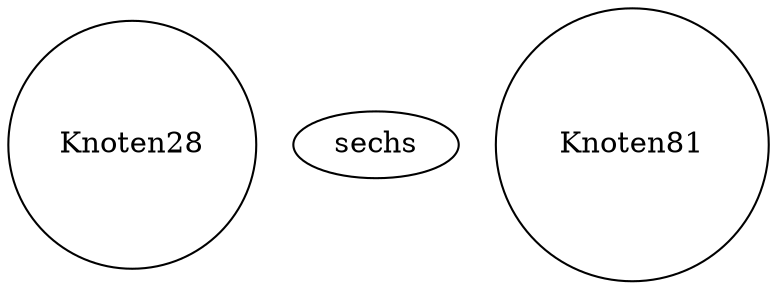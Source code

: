 digraph G {
Knoten28[width="1.65", height="1.65"];
sechs[width="0.1", height="0.1"];
Knoten81[width="1.82", height="1.82"];
}
